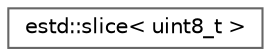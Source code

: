 digraph "Graphical Class Hierarchy"
{
 // LATEX_PDF_SIZE
  bgcolor="transparent";
  edge [fontname=Helvetica,fontsize=10,labelfontname=Helvetica,labelfontsize=10];
  node [fontname=Helvetica,fontsize=10,shape=box,height=0.2,width=0.4];
  rankdir="LR";
  Node0 [id="Node000000",label="estd::slice\< uint8_t \>",height=0.2,width=0.4,color="grey40", fillcolor="white", style="filled",URL="$da/d75/classestd_1_1slice.html",tooltip=" "];
}
